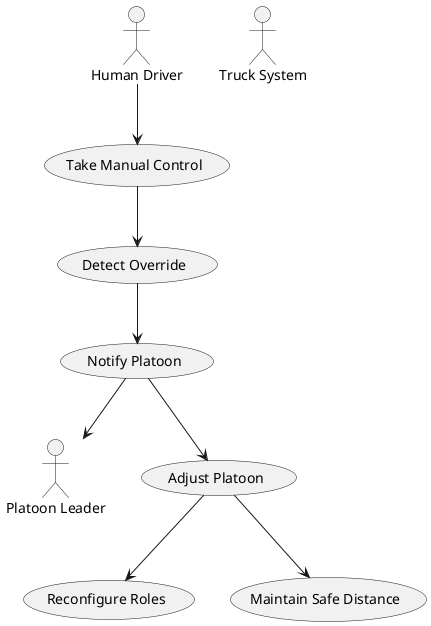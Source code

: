 @startuml
actor "Human Driver" as Driver
actor "Platoon Leader" as Leader
actor "Truck System" as Truck

Driver --> (Take Manual Control)
(Take Manual Control) --> (Detect Override)
(Detect Override) --> (Notify Platoon)
(Notify Platoon) --> Leader
(Notify Platoon) --> (Adjust Platoon)
(Adjust Platoon) --> (Reconfigure Roles)
(Adjust Platoon) --> (Maintain Safe Distance)

@enduml